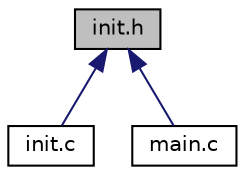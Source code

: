 digraph "init.h"
{
 // LATEX_PDF_SIZE
  edge [fontname="Helvetica",fontsize="10",labelfontname="Helvetica",labelfontsize="10"];
  node [fontname="Helvetica",fontsize="10",shape=record];
  Node1 [label="init.h",height=0.2,width=0.4,color="black", fillcolor="grey75", style="filled", fontcolor="black",tooltip="Libreria per inizializzare le pedine."];
  Node1 -> Node2 [dir="back",color="midnightblue",fontsize="10",style="solid",fontname="Helvetica"];
  Node2 [label="init.c",height=0.2,width=0.4,color="black", fillcolor="white", style="filled",URL="$init_8c.html",tooltip="Funzione che inizializza pedine."];
  Node1 -> Node3 [dir="back",color="midnightblue",fontsize="10",style="solid",fontname="Helvetica"];
  Node3 [label="main.c",height=0.2,width=0.4,color="black", fillcolor="white", style="filled",URL="$main_8c.html",tooltip="MAIN."];
}
